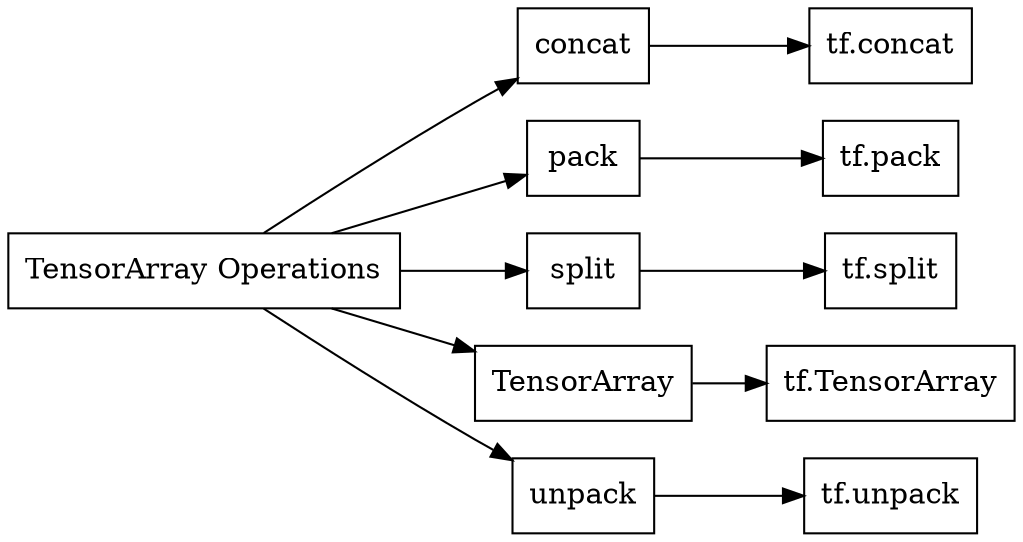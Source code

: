 digraph "TensorArray Operations"{
rankdir="LR"
node [shape="box"]
		"TensorArray Operations" -> "concat" -> "tf.concat";
		"TensorArray Operations" -> "pack" -> "tf.pack";
		"TensorArray Operations" -> "split" -> "tf.split";
		"TensorArray Operations" -> "TensorArray" -> "tf.TensorArray";
		"TensorArray Operations" -> "unpack" -> "tf.unpack";
}
